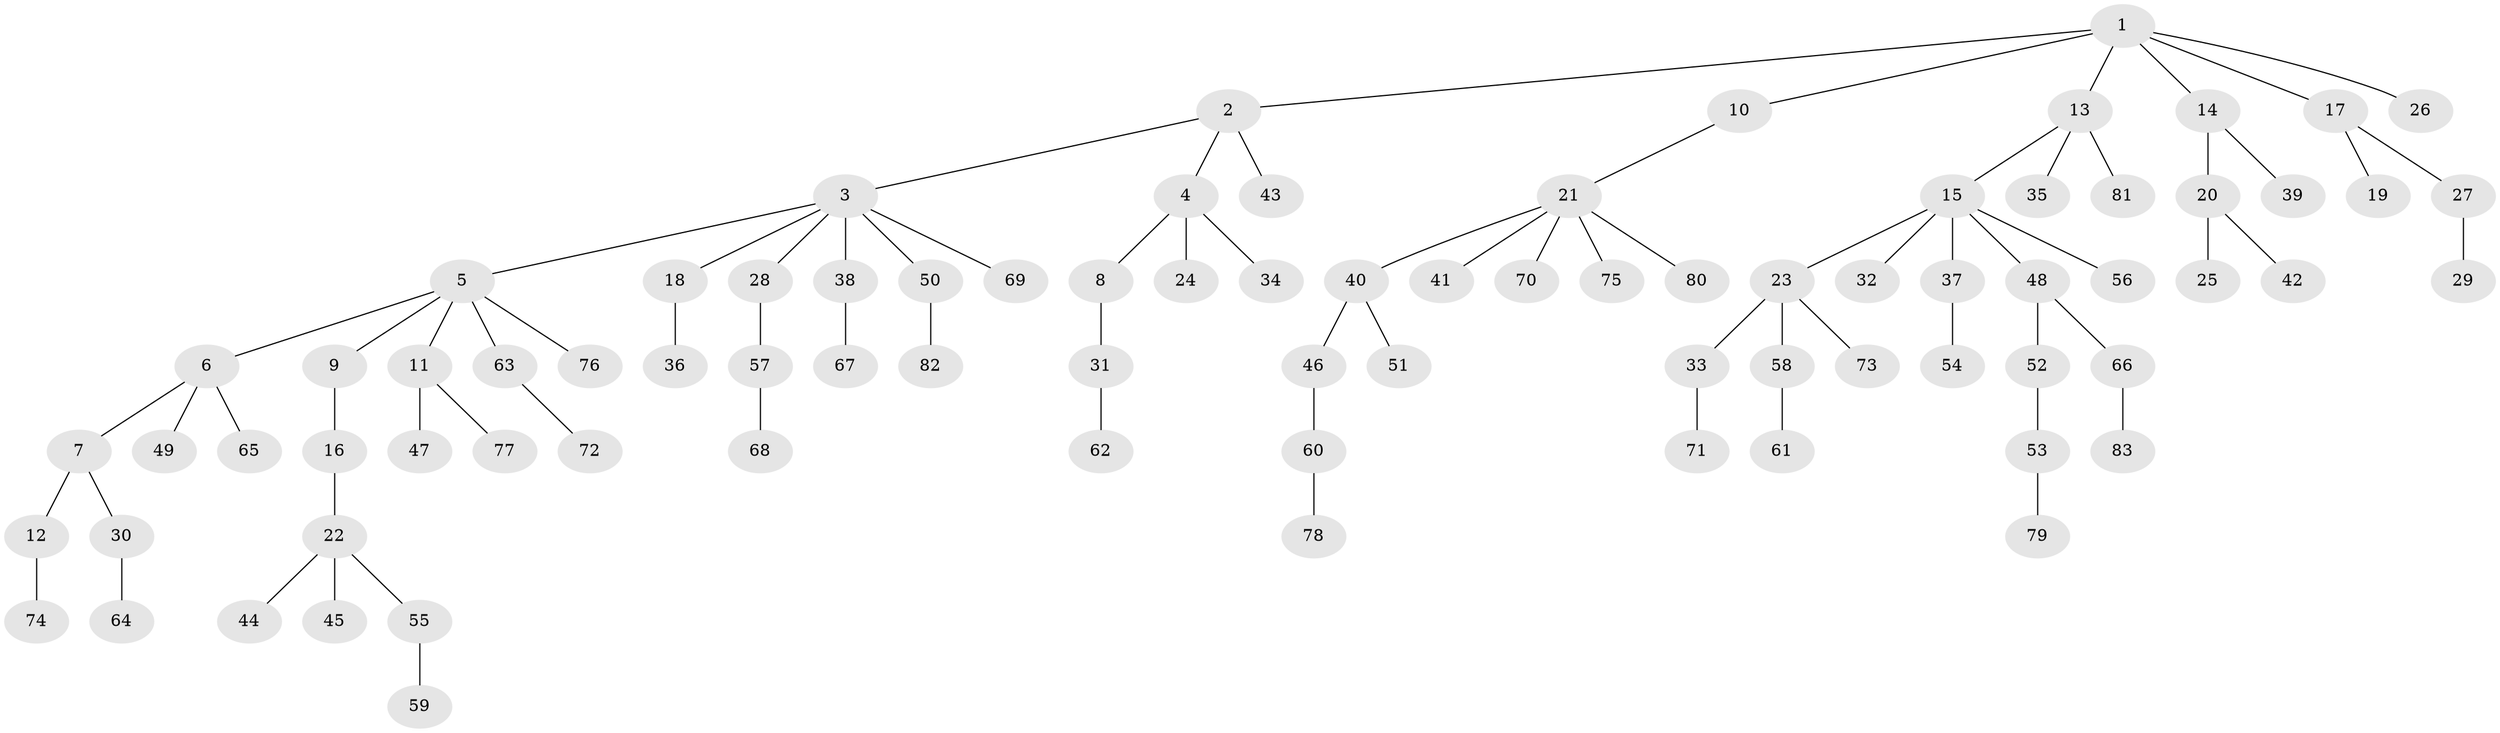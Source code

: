 // coarse degree distribution, {8: 0.034482758620689655, 7: 0.017241379310344827, 4: 0.05172413793103448, 3: 0.06896551724137931, 2: 0.25862068965517243, 5: 0.017241379310344827, 1: 0.5517241379310345}
// Generated by graph-tools (version 1.1) at 2025/19/03/04/25 18:19:13]
// undirected, 83 vertices, 82 edges
graph export_dot {
graph [start="1"]
  node [color=gray90,style=filled];
  1;
  2;
  3;
  4;
  5;
  6;
  7;
  8;
  9;
  10;
  11;
  12;
  13;
  14;
  15;
  16;
  17;
  18;
  19;
  20;
  21;
  22;
  23;
  24;
  25;
  26;
  27;
  28;
  29;
  30;
  31;
  32;
  33;
  34;
  35;
  36;
  37;
  38;
  39;
  40;
  41;
  42;
  43;
  44;
  45;
  46;
  47;
  48;
  49;
  50;
  51;
  52;
  53;
  54;
  55;
  56;
  57;
  58;
  59;
  60;
  61;
  62;
  63;
  64;
  65;
  66;
  67;
  68;
  69;
  70;
  71;
  72;
  73;
  74;
  75;
  76;
  77;
  78;
  79;
  80;
  81;
  82;
  83;
  1 -- 2;
  1 -- 10;
  1 -- 13;
  1 -- 14;
  1 -- 17;
  1 -- 26;
  2 -- 3;
  2 -- 4;
  2 -- 43;
  3 -- 5;
  3 -- 18;
  3 -- 28;
  3 -- 38;
  3 -- 50;
  3 -- 69;
  4 -- 8;
  4 -- 24;
  4 -- 34;
  5 -- 6;
  5 -- 9;
  5 -- 11;
  5 -- 63;
  5 -- 76;
  6 -- 7;
  6 -- 49;
  6 -- 65;
  7 -- 12;
  7 -- 30;
  8 -- 31;
  9 -- 16;
  10 -- 21;
  11 -- 47;
  11 -- 77;
  12 -- 74;
  13 -- 15;
  13 -- 35;
  13 -- 81;
  14 -- 20;
  14 -- 39;
  15 -- 23;
  15 -- 32;
  15 -- 37;
  15 -- 48;
  15 -- 56;
  16 -- 22;
  17 -- 19;
  17 -- 27;
  18 -- 36;
  20 -- 25;
  20 -- 42;
  21 -- 40;
  21 -- 41;
  21 -- 70;
  21 -- 75;
  21 -- 80;
  22 -- 44;
  22 -- 45;
  22 -- 55;
  23 -- 33;
  23 -- 58;
  23 -- 73;
  27 -- 29;
  28 -- 57;
  30 -- 64;
  31 -- 62;
  33 -- 71;
  37 -- 54;
  38 -- 67;
  40 -- 46;
  40 -- 51;
  46 -- 60;
  48 -- 52;
  48 -- 66;
  50 -- 82;
  52 -- 53;
  53 -- 79;
  55 -- 59;
  57 -- 68;
  58 -- 61;
  60 -- 78;
  63 -- 72;
  66 -- 83;
}
